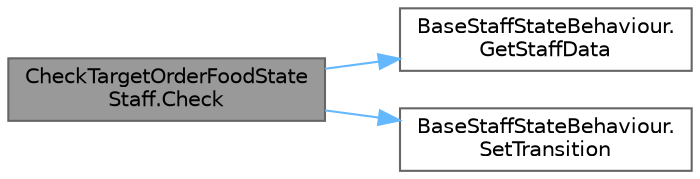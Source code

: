 digraph "CheckTargetOrderFoodStateStaff.Check"
{
 // LATEX_PDF_SIZE
  bgcolor="transparent";
  edge [fontname=Helvetica,fontsize=10,labelfontname=Helvetica,labelfontsize=10];
  node [fontname=Helvetica,fontsize=10,shape=box,height=0.2,width=0.4];
  rankdir="LR";
  Node1 [id="Node000001",label="CheckTargetOrderFoodState\lStaff.Check",height=0.2,width=0.4,color="gray40", fillcolor="grey60", style="filled", fontcolor="black",tooltip=" "];
  Node1 -> Node2 [id="edge3_Node000001_Node000002",color="steelblue1",style="solid",tooltip=" "];
  Node2 [id="Node000002",label="BaseStaffStateBehaviour.\lGetStaffData",height=0.2,width=0.4,color="grey40", fillcolor="white", style="filled",URL="$class_base_staff_state_behaviour.html#aecf7aba8c57332905715f924eacef811",tooltip="スタッフ情報が存在するかのチェック"];
  Node1 -> Node3 [id="edge4_Node000001_Node000003",color="steelblue1",style="solid",tooltip=" "];
  Node3 [id="Node000003",label="BaseStaffStateBehaviour.\lSetTransition",height=0.2,width=0.4,color="grey40", fillcolor="white", style="filled",URL="$class_base_staff_state_behaviour.html#acbf91c03b7085441d9873e1b3ab87e71",tooltip=" "];
}
